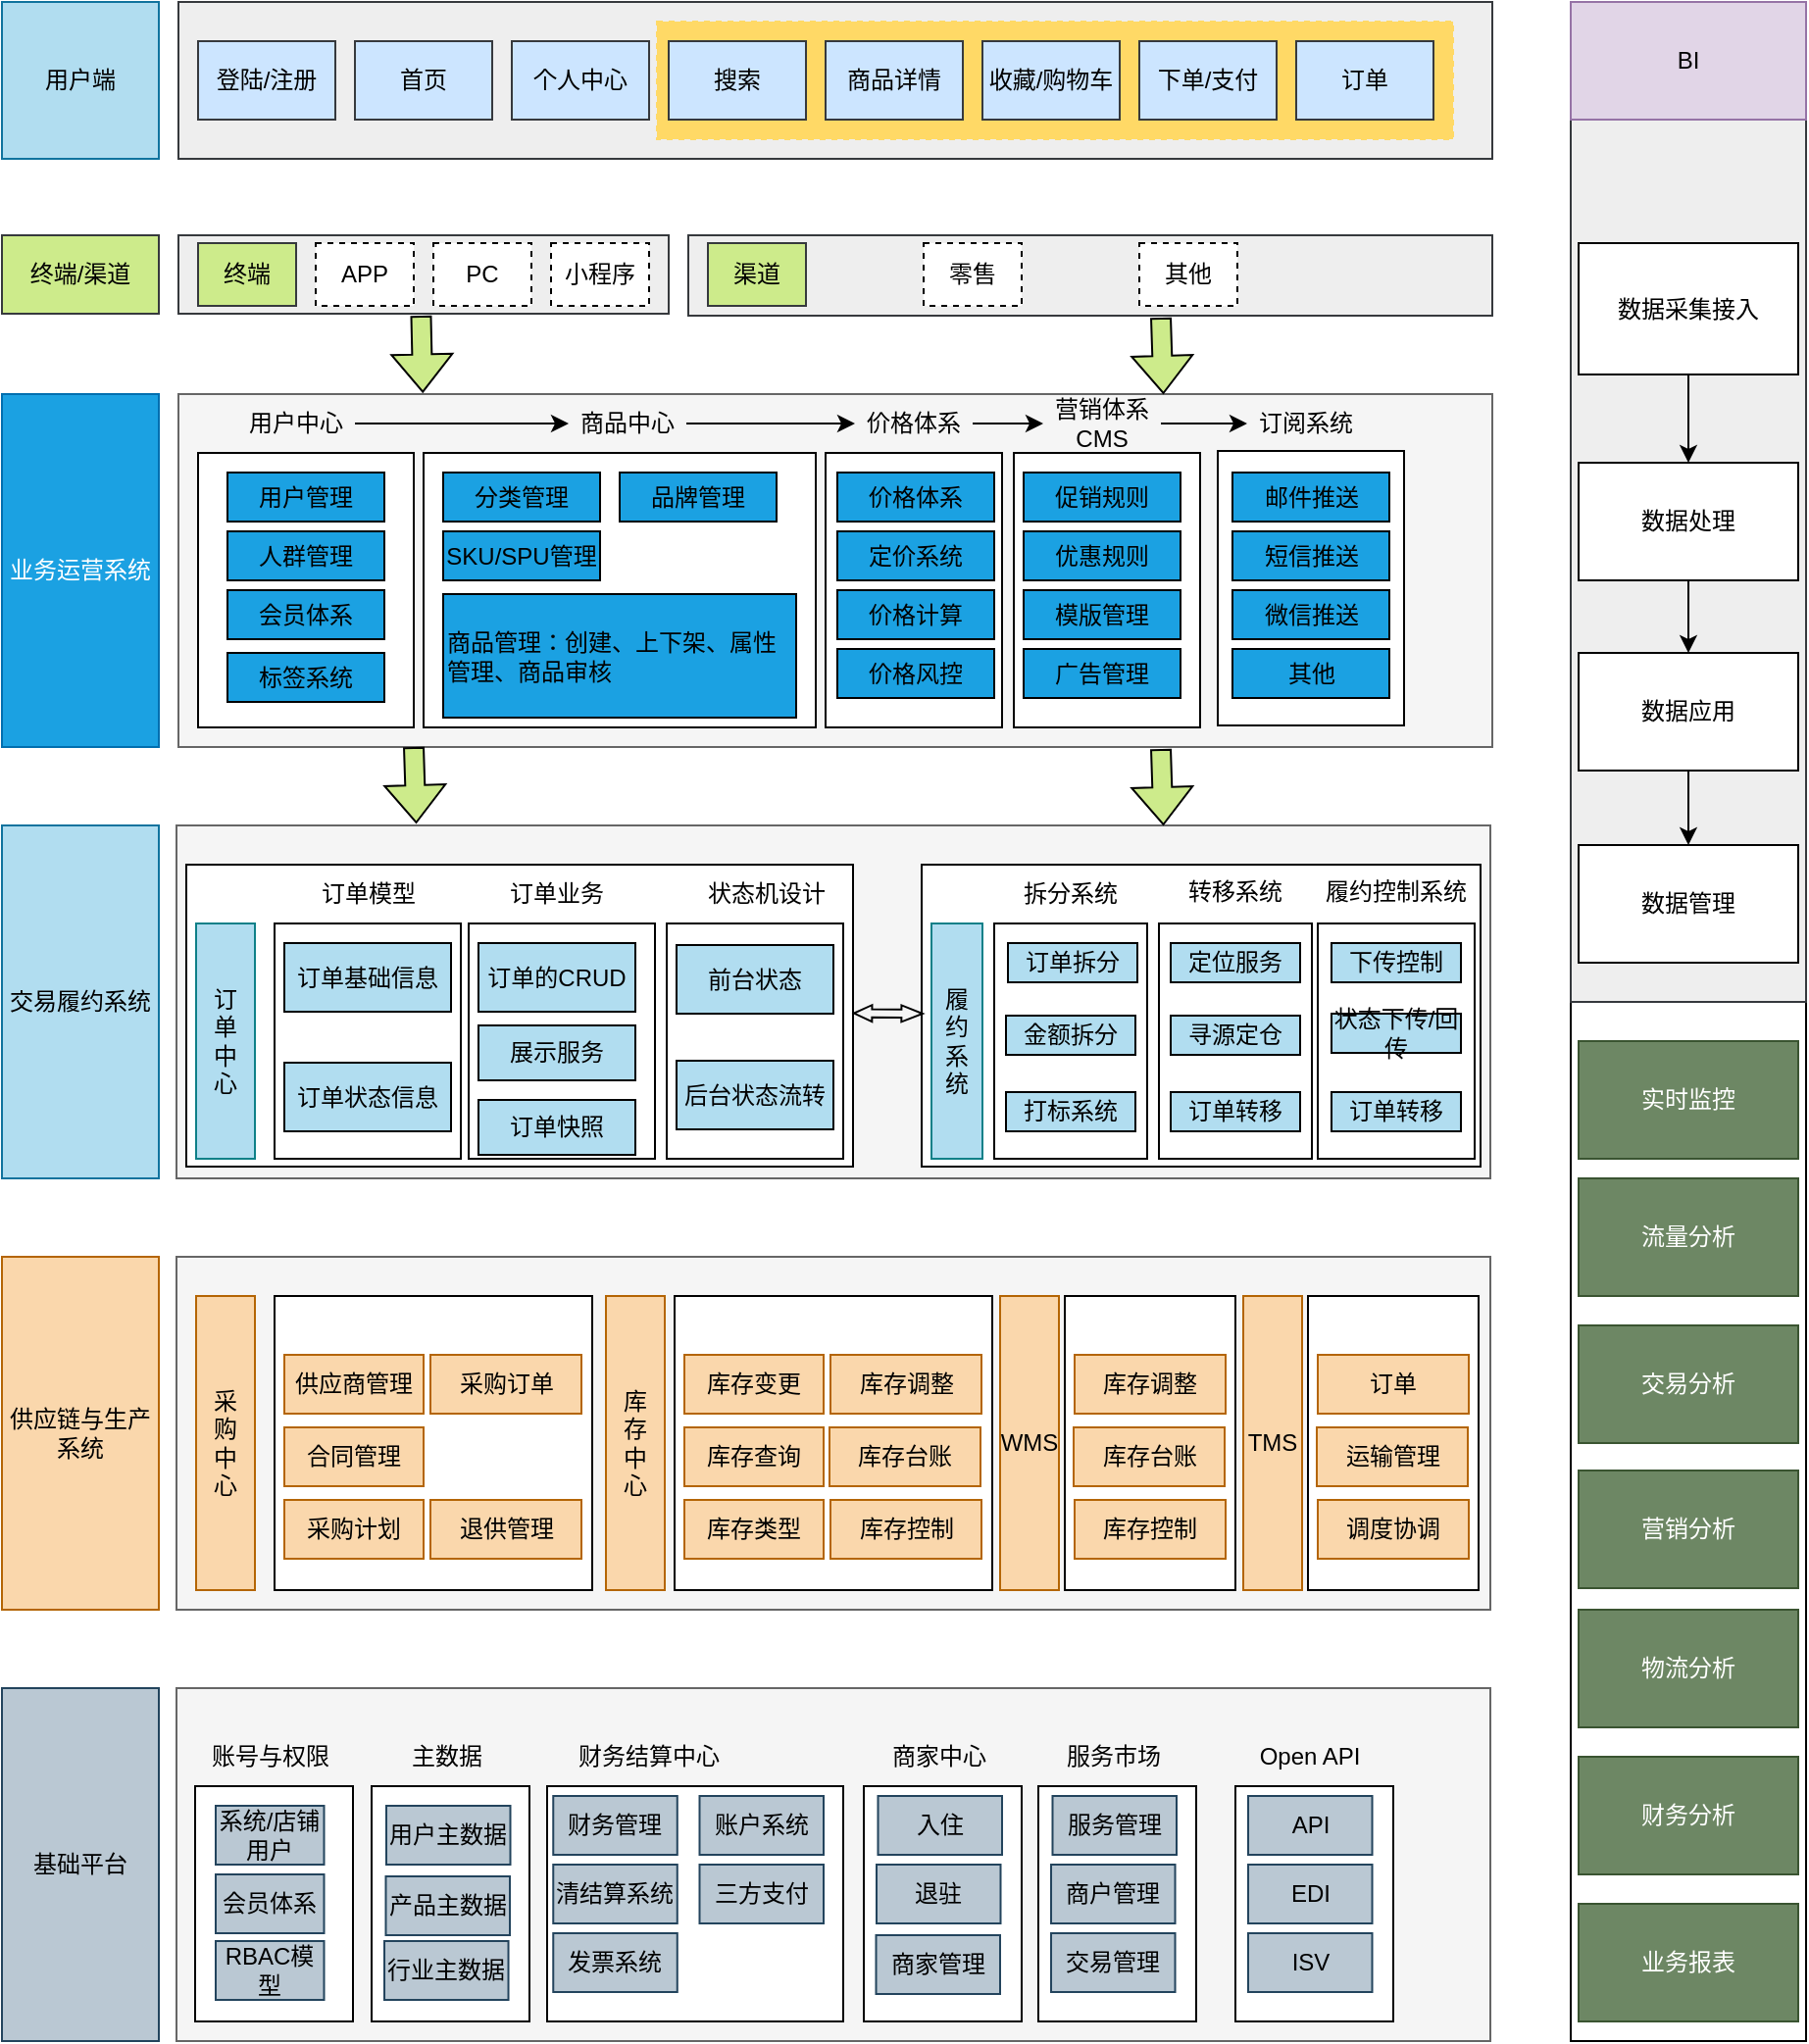<mxfile version="24.6.4" type="device">
  <diagram id="KZfVSzEqpjmoA8EdhJfx" name="电商产品架构图">
    <mxGraphModel dx="1468" dy="942" grid="1" gridSize="10" guides="1" tooltips="1" connect="1" arrows="1" fold="1" page="1" pageScale="1" pageWidth="827" pageHeight="1169" math="0" shadow="0">
      <root>
        <mxCell id="0" />
        <mxCell id="1" parent="0" />
        <mxCell id="SC1qeGYk7Kgb1QvZK0J8-1" value="用户端" style="rounded=0;whiteSpace=wrap;html=1;fillColor=#b1ddf0;strokeColor=#10739e;" parent="1" vertex="1">
          <mxGeometry x="80" y="80" width="80" height="80" as="geometry" />
        </mxCell>
        <mxCell id="SC1qeGYk7Kgb1QvZK0J8-2" value="" style="rounded=0;whiteSpace=wrap;html=1;fillColor=#eeeeee;strokeColor=#36393d;" parent="1" vertex="1">
          <mxGeometry x="170" y="80" width="670" height="80" as="geometry" />
        </mxCell>
        <mxCell id="SC1qeGYk7Kgb1QvZK0J8-3" value="登陆/注册" style="rounded=0;whiteSpace=wrap;html=1;fillColor=#cce5ff;strokeColor=#36393d;" parent="1" vertex="1">
          <mxGeometry x="180" y="100" width="70" height="40" as="geometry" />
        </mxCell>
        <mxCell id="SC1qeGYk7Kgb1QvZK0J8-4" value="首页" style="rounded=0;whiteSpace=wrap;html=1;fillColor=#cce5ff;strokeColor=#36393d;" parent="1" vertex="1">
          <mxGeometry x="260" y="100" width="70" height="40" as="geometry" />
        </mxCell>
        <mxCell id="SC1qeGYk7Kgb1QvZK0J8-5" value="个人中心" style="rounded=0;whiteSpace=wrap;html=1;fillColor=#cce5ff;strokeColor=#36393d;" parent="1" vertex="1">
          <mxGeometry x="340" y="100" width="70" height="40" as="geometry" />
        </mxCell>
        <mxCell id="SC1qeGYk7Kgb1QvZK0J8-12" value="" style="rounded=0;whiteSpace=wrap;html=1;dashed=1;strokeColor=#FFD966;fillColor=#FFD966;" parent="1" vertex="1">
          <mxGeometry x="414" y="90" width="406" height="60" as="geometry" />
        </mxCell>
        <mxCell id="SC1qeGYk7Kgb1QvZK0J8-7" value="搜索" style="rounded=0;whiteSpace=wrap;html=1;fillColor=#cce5ff;strokeColor=#36393d;" parent="1" vertex="1">
          <mxGeometry x="420" y="100" width="70" height="40" as="geometry" />
        </mxCell>
        <mxCell id="SC1qeGYk7Kgb1QvZK0J8-8" value="商品详情" style="rounded=0;whiteSpace=wrap;html=1;fillColor=#cce5ff;strokeColor=#36393d;" parent="1" vertex="1">
          <mxGeometry x="500" y="100" width="70" height="40" as="geometry" />
        </mxCell>
        <mxCell id="SC1qeGYk7Kgb1QvZK0J8-9" value="收藏/购物车" style="rounded=0;whiteSpace=wrap;html=1;fillColor=#cce5ff;strokeColor=#36393d;" parent="1" vertex="1">
          <mxGeometry x="580" y="100" width="70" height="40" as="geometry" />
        </mxCell>
        <mxCell id="SC1qeGYk7Kgb1QvZK0J8-10" value="下单/支付" style="rounded=0;whiteSpace=wrap;html=1;fillColor=#cce5ff;strokeColor=#36393d;" parent="1" vertex="1">
          <mxGeometry x="660" y="100" width="70" height="40" as="geometry" />
        </mxCell>
        <mxCell id="SC1qeGYk7Kgb1QvZK0J8-11" value="订单" style="rounded=0;whiteSpace=wrap;html=1;fillColor=#cce5ff;strokeColor=#36393d;" parent="1" vertex="1">
          <mxGeometry x="740" y="100" width="70" height="40" as="geometry" />
        </mxCell>
        <mxCell id="SC1qeGYk7Kgb1QvZK0J8-13" value="终端/渠道" style="rounded=0;whiteSpace=wrap;html=1;fillColor=#cdeb8b;strokeColor=#36393d;" parent="1" vertex="1">
          <mxGeometry x="80" y="199" width="80" height="40" as="geometry" />
        </mxCell>
        <mxCell id="SC1qeGYk7Kgb1QvZK0J8-14" value="" style="rounded=0;whiteSpace=wrap;html=1;fillColor=#eeeeee;strokeColor=#36393d;" parent="1" vertex="1">
          <mxGeometry x="170" y="199" width="250" height="40" as="geometry" />
        </mxCell>
        <mxCell id="SC1qeGYk7Kgb1QvZK0J8-15" value="终端" style="rounded=0;whiteSpace=wrap;html=1;fillColor=#cdeb8b;strokeColor=#36393d;" parent="1" vertex="1">
          <mxGeometry x="180" y="203" width="50" height="32" as="geometry" />
        </mxCell>
        <mxCell id="SC1qeGYk7Kgb1QvZK0J8-16" value="APP" style="rounded=0;whiteSpace=wrap;html=1;dashed=1;" parent="1" vertex="1">
          <mxGeometry x="240" y="203" width="50" height="32" as="geometry" />
        </mxCell>
        <mxCell id="SC1qeGYk7Kgb1QvZK0J8-17" value="PC" style="rounded=0;whiteSpace=wrap;html=1;dashed=1;" parent="1" vertex="1">
          <mxGeometry x="300" y="203" width="50" height="32" as="geometry" />
        </mxCell>
        <mxCell id="SC1qeGYk7Kgb1QvZK0J8-18" value="小程序" style="rounded=0;whiteSpace=wrap;html=1;dashed=1;" parent="1" vertex="1">
          <mxGeometry x="360" y="203" width="50" height="32" as="geometry" />
        </mxCell>
        <mxCell id="SC1qeGYk7Kgb1QvZK0J8-19" value="" style="rounded=0;whiteSpace=wrap;html=1;fillColor=#eeeeee;strokeColor=#36393d;" parent="1" vertex="1">
          <mxGeometry x="430" y="199" width="410" height="41" as="geometry" />
        </mxCell>
        <mxCell id="SC1qeGYk7Kgb1QvZK0J8-20" value="渠道" style="rounded=0;whiteSpace=wrap;html=1;fillColor=#cdeb8b;strokeColor=#36393d;" parent="1" vertex="1">
          <mxGeometry x="440" y="203" width="50" height="32" as="geometry" />
        </mxCell>
        <mxCell id="SC1qeGYk7Kgb1QvZK0J8-21" value="零售" style="rounded=0;whiteSpace=wrap;html=1;dashed=1;" parent="1" vertex="1">
          <mxGeometry x="550" y="203" width="50" height="32" as="geometry" />
        </mxCell>
        <mxCell id="SC1qeGYk7Kgb1QvZK0J8-23" value="其他" style="rounded=0;whiteSpace=wrap;html=1;dashed=1;" parent="1" vertex="1">
          <mxGeometry x="660" y="203" width="50" height="32" as="geometry" />
        </mxCell>
        <mxCell id="SC1qeGYk7Kgb1QvZK0J8-24" value="业务运营系统" style="rounded=0;whiteSpace=wrap;html=1;fillColor=#1ba1e2;strokeColor=#006EAF;fontColor=#ffffff;" parent="1" vertex="1">
          <mxGeometry x="80" y="280" width="80" height="180" as="geometry" />
        </mxCell>
        <mxCell id="SC1qeGYk7Kgb1QvZK0J8-25" value="" style="rounded=0;whiteSpace=wrap;html=1;fillColor=#f5f5f5;fontColor=#333333;strokeColor=#666666;" parent="1" vertex="1">
          <mxGeometry x="170" y="280" width="670" height="180" as="geometry" />
        </mxCell>
        <mxCell id="SC1qeGYk7Kgb1QvZK0J8-26" value="" style="rounded=0;whiteSpace=wrap;html=1;" parent="1" vertex="1">
          <mxGeometry x="180" y="310" width="110" height="140" as="geometry" />
        </mxCell>
        <mxCell id="SC1qeGYk7Kgb1QvZK0J8-59" style="edgeStyle=orthogonalEdgeStyle;rounded=1;orthogonalLoop=1;jettySize=auto;html=1;" parent="1" source="SC1qeGYk7Kgb1QvZK0J8-27" target="SC1qeGYk7Kgb1QvZK0J8-33" edge="1">
          <mxGeometry relative="1" as="geometry" />
        </mxCell>
        <mxCell id="SC1qeGYk7Kgb1QvZK0J8-27" value="用户中心" style="text;html=1;align=center;verticalAlign=middle;whiteSpace=wrap;rounded=0;" parent="1" vertex="1">
          <mxGeometry x="200" y="280" width="60" height="30" as="geometry" />
        </mxCell>
        <mxCell id="SC1qeGYk7Kgb1QvZK0J8-29" value="用户管理" style="rounded=0;whiteSpace=wrap;html=1;fillColor=#1BA1E2;" parent="1" vertex="1">
          <mxGeometry x="195" y="320" width="80" height="25" as="geometry" />
        </mxCell>
        <mxCell id="SC1qeGYk7Kgb1QvZK0J8-30" value="人群管理" style="rounded=0;whiteSpace=wrap;html=1;fillColor=#1BA1E2;" parent="1" vertex="1">
          <mxGeometry x="195" y="350" width="80" height="25" as="geometry" />
        </mxCell>
        <mxCell id="SC1qeGYk7Kgb1QvZK0J8-31" value="会员体系" style="rounded=0;whiteSpace=wrap;html=1;fillColor=#1BA1E2;" parent="1" vertex="1">
          <mxGeometry x="195" y="380" width="80" height="25" as="geometry" />
        </mxCell>
        <mxCell id="SC1qeGYk7Kgb1QvZK0J8-32" value="标签系统" style="rounded=0;whiteSpace=wrap;html=1;fillColor=#1BA1E2;" parent="1" vertex="1">
          <mxGeometry x="195" y="412" width="80" height="25" as="geometry" />
        </mxCell>
        <mxCell id="SC1qeGYk7Kgb1QvZK0J8-61" style="edgeStyle=orthogonalEdgeStyle;rounded=1;orthogonalLoop=1;jettySize=auto;html=1;" parent="1" source="SC1qeGYk7Kgb1QvZK0J8-33" target="SC1qeGYk7Kgb1QvZK0J8-40" edge="1">
          <mxGeometry relative="1" as="geometry" />
        </mxCell>
        <mxCell id="SC1qeGYk7Kgb1QvZK0J8-33" value="商品中心" style="text;html=1;align=center;verticalAlign=middle;whiteSpace=wrap;rounded=0;" parent="1" vertex="1">
          <mxGeometry x="369" y="280" width="60" height="30" as="geometry" />
        </mxCell>
        <mxCell id="SC1qeGYk7Kgb1QvZK0J8-34" value="" style="rounded=0;whiteSpace=wrap;html=1;" parent="1" vertex="1">
          <mxGeometry x="295" y="310" width="200" height="140" as="geometry" />
        </mxCell>
        <mxCell id="SC1qeGYk7Kgb1QvZK0J8-35" value="分类管理" style="rounded=0;whiteSpace=wrap;html=1;fillColor=#1BA1E2;" parent="1" vertex="1">
          <mxGeometry x="305" y="320" width="80" height="25" as="geometry" />
        </mxCell>
        <mxCell id="SC1qeGYk7Kgb1QvZK0J8-36" value="品牌管理" style="rounded=0;whiteSpace=wrap;html=1;fillColor=#1BA1E2;" parent="1" vertex="1">
          <mxGeometry x="395" y="320" width="80" height="25" as="geometry" />
        </mxCell>
        <mxCell id="SC1qeGYk7Kgb1QvZK0J8-37" value="SKU/SPU管理" style="rounded=0;whiteSpace=wrap;html=1;fillColor=#1BA1E2;" parent="1" vertex="1">
          <mxGeometry x="305" y="350" width="80" height="25" as="geometry" />
        </mxCell>
        <mxCell id="SC1qeGYk7Kgb1QvZK0J8-38" value="&lt;span style=&quot;background-color: initial;&quot;&gt;商品管理：创建、上下架、属性管理、商品审核&lt;/span&gt;" style="rounded=0;whiteSpace=wrap;html=1;fillColor=#1BA1E2;align=left;" parent="1" vertex="1">
          <mxGeometry x="305" y="382" width="180" height="63" as="geometry" />
        </mxCell>
        <mxCell id="SC1qeGYk7Kgb1QvZK0J8-39" value="" style="rounded=0;whiteSpace=wrap;html=1;" parent="1" vertex="1">
          <mxGeometry x="500" y="310" width="90" height="140" as="geometry" />
        </mxCell>
        <mxCell id="SC1qeGYk7Kgb1QvZK0J8-62" style="edgeStyle=orthogonalEdgeStyle;rounded=1;orthogonalLoop=1;jettySize=auto;html=1;" parent="1" source="SC1qeGYk7Kgb1QvZK0J8-40" target="SC1qeGYk7Kgb1QvZK0J8-46" edge="1">
          <mxGeometry relative="1" as="geometry" />
        </mxCell>
        <mxCell id="SC1qeGYk7Kgb1QvZK0J8-40" value="价格体系" style="text;html=1;align=center;verticalAlign=middle;whiteSpace=wrap;rounded=0;" parent="1" vertex="1">
          <mxGeometry x="515" y="280" width="60" height="30" as="geometry" />
        </mxCell>
        <mxCell id="SC1qeGYk7Kgb1QvZK0J8-41" value="价格体系" style="rounded=0;whiteSpace=wrap;html=1;fillColor=#1BA1E2;" parent="1" vertex="1">
          <mxGeometry x="506" y="320" width="80" height="25" as="geometry" />
        </mxCell>
        <mxCell id="SC1qeGYk7Kgb1QvZK0J8-42" value="定价系统" style="rounded=0;whiteSpace=wrap;html=1;fillColor=#1BA1E2;" parent="1" vertex="1">
          <mxGeometry x="506" y="350" width="80" height="25" as="geometry" />
        </mxCell>
        <mxCell id="SC1qeGYk7Kgb1QvZK0J8-43" value="价格计算" style="rounded=0;whiteSpace=wrap;html=1;fillColor=#1BA1E2;" parent="1" vertex="1">
          <mxGeometry x="506" y="380" width="80" height="25" as="geometry" />
        </mxCell>
        <mxCell id="SC1qeGYk7Kgb1QvZK0J8-44" value="价格风控" style="rounded=0;whiteSpace=wrap;html=1;fillColor=#1BA1E2;" parent="1" vertex="1">
          <mxGeometry x="506" y="410" width="80" height="25" as="geometry" />
        </mxCell>
        <mxCell id="SC1qeGYk7Kgb1QvZK0J8-45" value="" style="rounded=0;whiteSpace=wrap;html=1;" parent="1" vertex="1">
          <mxGeometry x="596" y="310" width="95" height="140" as="geometry" />
        </mxCell>
        <mxCell id="SC1qeGYk7Kgb1QvZK0J8-63" style="edgeStyle=orthogonalEdgeStyle;rounded=1;orthogonalLoop=1;jettySize=auto;html=1;" parent="1" source="SC1qeGYk7Kgb1QvZK0J8-46" target="SC1qeGYk7Kgb1QvZK0J8-52" edge="1">
          <mxGeometry relative="1" as="geometry" />
        </mxCell>
        <mxCell id="SC1qeGYk7Kgb1QvZK0J8-46" value="营销体系CMS" style="text;html=1;align=center;verticalAlign=middle;whiteSpace=wrap;rounded=0;" parent="1" vertex="1">
          <mxGeometry x="611" y="280" width="60" height="30" as="geometry" />
        </mxCell>
        <mxCell id="SC1qeGYk7Kgb1QvZK0J8-47" value="促销规则" style="rounded=0;whiteSpace=wrap;html=1;fillColor=#1BA1E2;" parent="1" vertex="1">
          <mxGeometry x="601" y="320" width="80" height="25" as="geometry" />
        </mxCell>
        <mxCell id="SC1qeGYk7Kgb1QvZK0J8-48" value="优惠规则" style="rounded=0;whiteSpace=wrap;html=1;fillColor=#1BA1E2;" parent="1" vertex="1">
          <mxGeometry x="601" y="350" width="80" height="25" as="geometry" />
        </mxCell>
        <mxCell id="SC1qeGYk7Kgb1QvZK0J8-49" value="模版管理" style="rounded=0;whiteSpace=wrap;html=1;fillColor=#1BA1E2;" parent="1" vertex="1">
          <mxGeometry x="601" y="380" width="80" height="25" as="geometry" />
        </mxCell>
        <mxCell id="SC1qeGYk7Kgb1QvZK0J8-50" value="广告管理" style="rounded=0;whiteSpace=wrap;html=1;fillColor=#1BA1E2;" parent="1" vertex="1">
          <mxGeometry x="601" y="410" width="80" height="25" as="geometry" />
        </mxCell>
        <mxCell id="SC1qeGYk7Kgb1QvZK0J8-51" value="" style="rounded=0;whiteSpace=wrap;html=1;" parent="1" vertex="1">
          <mxGeometry x="700" y="309" width="95" height="140" as="geometry" />
        </mxCell>
        <mxCell id="SC1qeGYk7Kgb1QvZK0J8-52" value="订阅系统" style="text;html=1;align=center;verticalAlign=middle;whiteSpace=wrap;rounded=0;" parent="1" vertex="1">
          <mxGeometry x="715" y="280" width="60" height="30" as="geometry" />
        </mxCell>
        <mxCell id="SC1qeGYk7Kgb1QvZK0J8-53" value="邮件推送" style="rounded=0;whiteSpace=wrap;html=1;fillColor=#1BA1E2;" parent="1" vertex="1">
          <mxGeometry x="707.5" y="320" width="80" height="25" as="geometry" />
        </mxCell>
        <mxCell id="SC1qeGYk7Kgb1QvZK0J8-54" value="短信推送" style="rounded=0;whiteSpace=wrap;html=1;fillColor=#1BA1E2;" parent="1" vertex="1">
          <mxGeometry x="707.5" y="350" width="80" height="25" as="geometry" />
        </mxCell>
        <mxCell id="SC1qeGYk7Kgb1QvZK0J8-55" value="微信推送" style="rounded=0;whiteSpace=wrap;html=1;fillColor=#1BA1E2;" parent="1" vertex="1">
          <mxGeometry x="707.5" y="380" width="80" height="25" as="geometry" />
        </mxCell>
        <mxCell id="SC1qeGYk7Kgb1QvZK0J8-56" value="其他" style="rounded=0;whiteSpace=wrap;html=1;fillColor=#1BA1E2;" parent="1" vertex="1">
          <mxGeometry x="707.5" y="410" width="80" height="25" as="geometry" />
        </mxCell>
        <mxCell id="SC1qeGYk7Kgb1QvZK0J8-64" value="交易履约系统" style="rounded=0;whiteSpace=wrap;html=1;fillColor=#b1ddf0;strokeColor=#10739e;" parent="1" vertex="1">
          <mxGeometry x="80" y="500" width="80" height="180" as="geometry" />
        </mxCell>
        <mxCell id="SC1qeGYk7Kgb1QvZK0J8-81" value="" style="group" parent="1" vertex="1" connectable="0">
          <mxGeometry x="174" y="520" width="715" height="160" as="geometry" />
        </mxCell>
        <mxCell id="SC1qeGYk7Kgb1QvZK0J8-65" value="" style="rounded=0;whiteSpace=wrap;html=1;fillColor=#f5f5f5;fontColor=#333333;strokeColor=#666666;" parent="SC1qeGYk7Kgb1QvZK0J8-81" vertex="1">
          <mxGeometry x="-5" y="-20" width="670" height="180" as="geometry" />
        </mxCell>
        <mxCell id="SC1qeGYk7Kgb1QvZK0J8-80" value="" style="rounded=0;whiteSpace=wrap;html=1;" parent="SC1qeGYk7Kgb1QvZK0J8-81" vertex="1">
          <mxGeometry width="340" height="154" as="geometry" />
        </mxCell>
        <mxCell id="SC1qeGYk7Kgb1QvZK0J8-66" value="订&lt;div&gt;单&lt;/div&gt;&lt;div&gt;中&lt;/div&gt;&lt;div&gt;心&lt;/div&gt;" style="rounded=0;whiteSpace=wrap;html=1;fillColor=#B1DDF0;strokeColor=#0e8088;" parent="SC1qeGYk7Kgb1QvZK0J8-81" vertex="1">
          <mxGeometry x="5" y="30" width="30" height="120" as="geometry" />
        </mxCell>
        <mxCell id="SC1qeGYk7Kgb1QvZK0J8-67" value="" style="rounded=0;whiteSpace=wrap;html=1;fillColor=#FFFFFF;" parent="SC1qeGYk7Kgb1QvZK0J8-81" vertex="1">
          <mxGeometry x="45" y="30" width="95" height="120" as="geometry" />
        </mxCell>
        <mxCell id="SC1qeGYk7Kgb1QvZK0J8-68" value="订单模型" style="text;html=1;align=center;verticalAlign=middle;whiteSpace=wrap;rounded=0;" parent="SC1qeGYk7Kgb1QvZK0J8-81" vertex="1">
          <mxGeometry x="62.5" width="60" height="30" as="geometry" />
        </mxCell>
        <mxCell id="SC1qeGYk7Kgb1QvZK0J8-69" value="订单基础信息" style="rounded=0;whiteSpace=wrap;html=1;fillColor=#B1DDF0;" parent="SC1qeGYk7Kgb1QvZK0J8-81" vertex="1">
          <mxGeometry x="50" y="40" width="85" height="35" as="geometry" />
        </mxCell>
        <mxCell id="SC1qeGYk7Kgb1QvZK0J8-70" value="订单状态信息" style="rounded=0;whiteSpace=wrap;html=1;fillColor=#B1DDF0;" parent="SC1qeGYk7Kgb1QvZK0J8-81" vertex="1">
          <mxGeometry x="50" y="101" width="85" height="35" as="geometry" />
        </mxCell>
        <mxCell id="SC1qeGYk7Kgb1QvZK0J8-71" value="" style="rounded=0;whiteSpace=wrap;html=1;fillColor=#FFFFFF;" parent="SC1qeGYk7Kgb1QvZK0J8-81" vertex="1">
          <mxGeometry x="144" y="30" width="95" height="120" as="geometry" />
        </mxCell>
        <mxCell id="SC1qeGYk7Kgb1QvZK0J8-72" value="订单业务" style="text;html=1;align=center;verticalAlign=middle;whiteSpace=wrap;rounded=0;" parent="SC1qeGYk7Kgb1QvZK0J8-81" vertex="1">
          <mxGeometry x="159" width="60" height="30" as="geometry" />
        </mxCell>
        <mxCell id="SC1qeGYk7Kgb1QvZK0J8-73" value="订单的CRUD" style="rounded=0;whiteSpace=wrap;html=1;fillColor=#B1DDF0;" parent="SC1qeGYk7Kgb1QvZK0J8-81" vertex="1">
          <mxGeometry x="149" y="40" width="80" height="35" as="geometry" />
        </mxCell>
        <mxCell id="SC1qeGYk7Kgb1QvZK0J8-74" value="展示服务" style="rounded=0;whiteSpace=wrap;html=1;fillColor=#B1DDF0;" parent="SC1qeGYk7Kgb1QvZK0J8-81" vertex="1">
          <mxGeometry x="149" y="82" width="80" height="28" as="geometry" />
        </mxCell>
        <mxCell id="SC1qeGYk7Kgb1QvZK0J8-75" value="订单快照" style="rounded=0;whiteSpace=wrap;html=1;fillColor=#B1DDF0;" parent="SC1qeGYk7Kgb1QvZK0J8-81" vertex="1">
          <mxGeometry x="149" y="120" width="80" height="28" as="geometry" />
        </mxCell>
        <mxCell id="SC1qeGYk7Kgb1QvZK0J8-76" value="" style="rounded=0;whiteSpace=wrap;html=1;fillColor=#FFFFFF;" parent="SC1qeGYk7Kgb1QvZK0J8-81" vertex="1">
          <mxGeometry x="245" y="30" width="90" height="120" as="geometry" />
        </mxCell>
        <mxCell id="SC1qeGYk7Kgb1QvZK0J8-77" value="状态机设计" style="text;html=1;align=center;verticalAlign=middle;whiteSpace=wrap;rounded=0;" parent="SC1qeGYk7Kgb1QvZK0J8-81" vertex="1">
          <mxGeometry x="261" width="70" height="30" as="geometry" />
        </mxCell>
        <mxCell id="SC1qeGYk7Kgb1QvZK0J8-78" value="前台状态" style="rounded=0;whiteSpace=wrap;html=1;fillColor=#B1DDF0;" parent="SC1qeGYk7Kgb1QvZK0J8-81" vertex="1">
          <mxGeometry x="250" y="41" width="80" height="35" as="geometry" />
        </mxCell>
        <mxCell id="SC1qeGYk7Kgb1QvZK0J8-79" value="后台状态流转" style="rounded=0;whiteSpace=wrap;html=1;fillColor=#B1DDF0;" parent="SC1qeGYk7Kgb1QvZK0J8-81" vertex="1">
          <mxGeometry x="250" y="100" width="80" height="35" as="geometry" />
        </mxCell>
        <mxCell id="SC1qeGYk7Kgb1QvZK0J8-133" value="" style="rounded=0;whiteSpace=wrap;html=1;" parent="SC1qeGYk7Kgb1QvZK0J8-81" vertex="1">
          <mxGeometry x="375" width="285" height="154" as="geometry" />
        </mxCell>
        <mxCell id="SC1qeGYk7Kgb1QvZK0J8-152" value="履&lt;div&gt;约&lt;/div&gt;&lt;div&gt;系&lt;/div&gt;&lt;div&gt;统&lt;/div&gt;" style="rounded=0;whiteSpace=wrap;html=1;fillColor=#B1DDF0;strokeColor=#0e8088;" parent="SC1qeGYk7Kgb1QvZK0J8-81" vertex="1">
          <mxGeometry x="380" y="30" width="26" height="120" as="geometry" />
        </mxCell>
        <mxCell id="SC1qeGYk7Kgb1QvZK0J8-154" value="" style="rounded=0;whiteSpace=wrap;html=1;" parent="SC1qeGYk7Kgb1QvZK0J8-81" vertex="1">
          <mxGeometry x="412" y="30" width="78" height="120" as="geometry" />
        </mxCell>
        <mxCell id="SC1qeGYk7Kgb1QvZK0J8-155" value="拆分系统" style="text;html=1;align=center;verticalAlign=middle;whiteSpace=wrap;rounded=0;" parent="SC1qeGYk7Kgb1QvZK0J8-81" vertex="1">
          <mxGeometry x="421" width="60" height="30" as="geometry" />
        </mxCell>
        <mxCell id="SC1qeGYk7Kgb1QvZK0J8-156" value="" style="rounded=0;whiteSpace=wrap;html=1;" parent="SC1qeGYk7Kgb1QvZK0J8-81" vertex="1">
          <mxGeometry x="496" y="30" width="78" height="120" as="geometry" />
        </mxCell>
        <mxCell id="SC1qeGYk7Kgb1QvZK0J8-157" value="转移系统" style="text;html=1;align=center;verticalAlign=middle;whiteSpace=wrap;rounded=0;" parent="SC1qeGYk7Kgb1QvZK0J8-81" vertex="1">
          <mxGeometry x="505" y="-1" width="60" height="30" as="geometry" />
        </mxCell>
        <mxCell id="SC1qeGYk7Kgb1QvZK0J8-159" value="" style="rounded=0;whiteSpace=wrap;html=1;" parent="SC1qeGYk7Kgb1QvZK0J8-81" vertex="1">
          <mxGeometry x="577" y="30" width="80" height="120" as="geometry" />
        </mxCell>
        <mxCell id="SC1qeGYk7Kgb1QvZK0J8-160" value="履约控制系统" style="text;html=1;align=center;verticalAlign=middle;whiteSpace=wrap;rounded=0;" parent="SC1qeGYk7Kgb1QvZK0J8-81" vertex="1">
          <mxGeometry x="580" y="-2" width="74" height="32" as="geometry" />
        </mxCell>
        <mxCell id="SC1qeGYk7Kgb1QvZK0J8-161" value="订单拆分" style="rounded=0;whiteSpace=wrap;html=1;fillColor=#B1DDF0;" parent="SC1qeGYk7Kgb1QvZK0J8-81" vertex="1">
          <mxGeometry x="419" y="40" width="66" height="20" as="geometry" />
        </mxCell>
        <mxCell id="SC1qeGYk7Kgb1QvZK0J8-188" value="金额拆分" style="rounded=0;whiteSpace=wrap;html=1;fillColor=#B1DDF0;" parent="SC1qeGYk7Kgb1QvZK0J8-81" vertex="1">
          <mxGeometry x="418" y="77" width="66" height="20" as="geometry" />
        </mxCell>
        <mxCell id="SC1qeGYk7Kgb1QvZK0J8-189" value="打标系统" style="rounded=0;whiteSpace=wrap;html=1;fillColor=#B1DDF0;" parent="SC1qeGYk7Kgb1QvZK0J8-81" vertex="1">
          <mxGeometry x="418" y="116" width="66" height="20" as="geometry" />
        </mxCell>
        <mxCell id="SC1qeGYk7Kgb1QvZK0J8-194" value="定位服务" style="rounded=0;whiteSpace=wrap;html=1;fillColor=#B1DDF0;" parent="SC1qeGYk7Kgb1QvZK0J8-81" vertex="1">
          <mxGeometry x="502" y="40" width="66" height="20" as="geometry" />
        </mxCell>
        <mxCell id="SC1qeGYk7Kgb1QvZK0J8-195" value="寻源定仓" style="rounded=0;whiteSpace=wrap;html=1;fillColor=#B1DDF0;" parent="SC1qeGYk7Kgb1QvZK0J8-81" vertex="1">
          <mxGeometry x="502" y="77" width="66" height="20" as="geometry" />
        </mxCell>
        <mxCell id="SC1qeGYk7Kgb1QvZK0J8-196" value="订单转移" style="rounded=0;whiteSpace=wrap;html=1;fillColor=#B1DDF0;" parent="SC1qeGYk7Kgb1QvZK0J8-81" vertex="1">
          <mxGeometry x="502" y="116" width="66" height="20" as="geometry" />
        </mxCell>
        <mxCell id="SC1qeGYk7Kgb1QvZK0J8-197" value="订单转移" style="rounded=0;whiteSpace=wrap;html=1;fillColor=#B1DDF0;" parent="SC1qeGYk7Kgb1QvZK0J8-81" vertex="1">
          <mxGeometry x="584" y="116" width="66" height="20" as="geometry" />
        </mxCell>
        <mxCell id="SC1qeGYk7Kgb1QvZK0J8-198" value="状态下传/回传" style="rounded=0;whiteSpace=wrap;html=1;fillColor=#B1DDF0;" parent="SC1qeGYk7Kgb1QvZK0J8-81" vertex="1">
          <mxGeometry x="584" y="76" width="66" height="20" as="geometry" />
        </mxCell>
        <mxCell id="SC1qeGYk7Kgb1QvZK0J8-199" value="下传控制" style="rounded=0;whiteSpace=wrap;html=1;fillColor=#B1DDF0;" parent="SC1qeGYk7Kgb1QvZK0J8-81" vertex="1">
          <mxGeometry x="584" y="40" width="66" height="20" as="geometry" />
        </mxCell>
        <mxCell id="mYFCUI_eUznr8EyhSCOX-38" value="" style="shape=flexArrow;endArrow=classic;startArrow=classic;html=1;rounded=0;endWidth=3.439;endSize=3.269;startWidth=3.439;startSize=2.732;exitX=1;exitY=0.492;exitDx=0;exitDy=0;exitPerimeter=0;width=4.029;" edge="1" parent="SC1qeGYk7Kgb1QvZK0J8-81" source="SC1qeGYk7Kgb1QvZK0J8-80">
          <mxGeometry width="100" height="100" relative="1" as="geometry">
            <mxPoint x="338" y="76" as="sourcePoint" />
            <mxPoint x="376" y="76" as="targetPoint" />
          </mxGeometry>
        </mxCell>
        <mxCell id="SC1qeGYk7Kgb1QvZK0J8-202" value="供应链与生产系统" style="rounded=0;whiteSpace=wrap;html=1;fillColor=#fad7ac;strokeColor=#b46504;" parent="1" vertex="1">
          <mxGeometry x="80" y="720" width="80" height="180" as="geometry" />
        </mxCell>
        <mxCell id="SC1qeGYk7Kgb1QvZK0J8-237" value="" style="rounded=0;whiteSpace=wrap;html=1;fillColor=#f5f5f5;fontColor=#333333;strokeColor=#666666;" parent="1" vertex="1">
          <mxGeometry x="169" y="720" width="670" height="180" as="geometry" />
        </mxCell>
        <mxCell id="SC1qeGYk7Kgb1QvZK0J8-272" value="采&lt;div&gt;购&lt;/div&gt;&lt;div&gt;中&lt;/div&gt;&lt;div&gt;心&lt;/div&gt;" style="rounded=0;whiteSpace=wrap;html=1;fillColor=#fad7ac;strokeColor=#b46504;" parent="1" vertex="1">
          <mxGeometry x="179" y="740" width="30" height="150" as="geometry" />
        </mxCell>
        <mxCell id="SC1qeGYk7Kgb1QvZK0J8-307" value="" style="rounded=0;whiteSpace=wrap;html=1;" parent="1" vertex="1">
          <mxGeometry x="219" y="740" width="162" height="150" as="geometry" />
        </mxCell>
        <mxCell id="SC1qeGYk7Kgb1QvZK0J8-309" value="供应商管理" style="rounded=0;whiteSpace=wrap;html=1;fillColor=#fad7ac;strokeColor=#b46504;" parent="1" vertex="1">
          <mxGeometry x="224" y="770" width="71" height="30" as="geometry" />
        </mxCell>
        <mxCell id="SC1qeGYk7Kgb1QvZK0J8-310" value="合同管理" style="rounded=0;whiteSpace=wrap;html=1;fillColor=#fad7ac;strokeColor=#b46504;" parent="1" vertex="1">
          <mxGeometry x="224" y="807" width="71" height="30" as="geometry" />
        </mxCell>
        <mxCell id="SC1qeGYk7Kgb1QvZK0J8-311" value="采购计划" style="rounded=0;whiteSpace=wrap;html=1;fillColor=#fad7ac;strokeColor=#b46504;" parent="1" vertex="1">
          <mxGeometry x="224" y="844" width="71" height="30" as="geometry" />
        </mxCell>
        <mxCell id="SC1qeGYk7Kgb1QvZK0J8-312" value="采购订单" style="rounded=0;whiteSpace=wrap;html=1;fillColor=#fad7ac;strokeColor=#b46504;" parent="1" vertex="1">
          <mxGeometry x="298.5" y="770" width="77" height="30" as="geometry" />
        </mxCell>
        <mxCell id="SC1qeGYk7Kgb1QvZK0J8-313" value="退供管理" style="rounded=0;whiteSpace=wrap;html=1;fillColor=#fad7ac;strokeColor=#b46504;" parent="1" vertex="1">
          <mxGeometry x="298.5" y="844" width="77" height="30" as="geometry" />
        </mxCell>
        <mxCell id="SC1qeGYk7Kgb1QvZK0J8-316" value="库&lt;div&gt;存&lt;/div&gt;&lt;div&gt;中&lt;div&gt;心&lt;/div&gt;&lt;/div&gt;" style="rounded=0;whiteSpace=wrap;html=1;fillColor=#fad7ac;strokeColor=#b46504;" parent="1" vertex="1">
          <mxGeometry x="388" y="740" width="30" height="150" as="geometry" />
        </mxCell>
        <mxCell id="SC1qeGYk7Kgb1QvZK0J8-318" value="" style="rounded=0;whiteSpace=wrap;html=1;" parent="1" vertex="1">
          <mxGeometry x="423" y="740" width="162" height="150" as="geometry" />
        </mxCell>
        <mxCell id="SC1qeGYk7Kgb1QvZK0J8-319" value="库存变更" style="rounded=0;whiteSpace=wrap;html=1;fillColor=#fad7ac;strokeColor=#b46504;" parent="1" vertex="1">
          <mxGeometry x="428" y="770" width="71" height="30" as="geometry" />
        </mxCell>
        <mxCell id="SC1qeGYk7Kgb1QvZK0J8-320" value="库存类型" style="rounded=0;whiteSpace=wrap;html=1;fillColor=#fad7ac;strokeColor=#b46504;" parent="1" vertex="1">
          <mxGeometry x="428" y="844" width="71" height="30" as="geometry" />
        </mxCell>
        <mxCell id="SC1qeGYk7Kgb1QvZK0J8-321" value="库存调整" style="rounded=0;whiteSpace=wrap;html=1;fillColor=#fad7ac;strokeColor=#b46504;" parent="1" vertex="1">
          <mxGeometry x="502.5" y="770" width="77" height="30" as="geometry" />
        </mxCell>
        <mxCell id="SC1qeGYk7Kgb1QvZK0J8-322" value="库存控制" style="rounded=0;whiteSpace=wrap;html=1;fillColor=#fad7ac;strokeColor=#b46504;" parent="1" vertex="1">
          <mxGeometry x="502.5" y="844" width="77" height="30" as="geometry" />
        </mxCell>
        <mxCell id="SC1qeGYk7Kgb1QvZK0J8-323" value="库存查询" style="rounded=0;whiteSpace=wrap;html=1;fillColor=#fad7ac;strokeColor=#b46504;" parent="1" vertex="1">
          <mxGeometry x="428" y="807" width="71" height="30" as="geometry" />
        </mxCell>
        <mxCell id="SC1qeGYk7Kgb1QvZK0J8-324" value="库存台账" style="rounded=0;whiteSpace=wrap;html=1;fillColor=#fad7ac;strokeColor=#b46504;" parent="1" vertex="1">
          <mxGeometry x="502" y="807" width="77" height="30" as="geometry" />
        </mxCell>
        <mxCell id="SC1qeGYk7Kgb1QvZK0J8-325" value="WMS" style="rounded=0;whiteSpace=wrap;html=1;fillColor=#fad7ac;strokeColor=#b46504;" parent="1" vertex="1">
          <mxGeometry x="589" y="740" width="30" height="150" as="geometry" />
        </mxCell>
        <mxCell id="SC1qeGYk7Kgb1QvZK0J8-326" value="" style="rounded=0;whiteSpace=wrap;html=1;" parent="1" vertex="1">
          <mxGeometry x="622" y="740" width="87" height="150" as="geometry" />
        </mxCell>
        <mxCell id="SC1qeGYk7Kgb1QvZK0J8-327" value="库存调整" style="rounded=0;whiteSpace=wrap;html=1;fillColor=#fad7ac;strokeColor=#b46504;" parent="1" vertex="1">
          <mxGeometry x="627" y="770" width="77" height="30" as="geometry" />
        </mxCell>
        <mxCell id="SC1qeGYk7Kgb1QvZK0J8-328" value="库存控制" style="rounded=0;whiteSpace=wrap;html=1;fillColor=#fad7ac;strokeColor=#b46504;" parent="1" vertex="1">
          <mxGeometry x="627" y="844" width="77" height="30" as="geometry" />
        </mxCell>
        <mxCell id="SC1qeGYk7Kgb1QvZK0J8-329" value="库存台账" style="rounded=0;whiteSpace=wrap;html=1;fillColor=#fad7ac;strokeColor=#b46504;" parent="1" vertex="1">
          <mxGeometry x="626.5" y="807" width="77" height="30" as="geometry" />
        </mxCell>
        <mxCell id="SC1qeGYk7Kgb1QvZK0J8-335" value="TMS" style="rounded=0;whiteSpace=wrap;html=1;fillColor=#fad7ac;strokeColor=#b46504;" parent="1" vertex="1">
          <mxGeometry x="713" y="740" width="30" height="150" as="geometry" />
        </mxCell>
        <mxCell id="SC1qeGYk7Kgb1QvZK0J8-336" value="" style="rounded=0;whiteSpace=wrap;html=1;" parent="1" vertex="1">
          <mxGeometry x="746" y="740" width="87" height="150" as="geometry" />
        </mxCell>
        <mxCell id="SC1qeGYk7Kgb1QvZK0J8-337" value="订单" style="rounded=0;whiteSpace=wrap;html=1;fillColor=#fad7ac;strokeColor=#b46504;" parent="1" vertex="1">
          <mxGeometry x="751" y="770" width="77" height="30" as="geometry" />
        </mxCell>
        <mxCell id="SC1qeGYk7Kgb1QvZK0J8-338" value="调度协调" style="rounded=0;whiteSpace=wrap;html=1;fillColor=#fad7ac;strokeColor=#b46504;" parent="1" vertex="1">
          <mxGeometry x="751" y="844" width="77" height="30" as="geometry" />
        </mxCell>
        <mxCell id="SC1qeGYk7Kgb1QvZK0J8-339" value="运输管理" style="rounded=0;whiteSpace=wrap;html=1;fillColor=#fad7ac;strokeColor=#b46504;" parent="1" vertex="1">
          <mxGeometry x="750.5" y="807" width="77" height="30" as="geometry" />
        </mxCell>
        <mxCell id="SC1qeGYk7Kgb1QvZK0J8-345" value="基础平台" style="rounded=0;whiteSpace=wrap;html=1;fillColor=#bac8d3;strokeColor=#23445d;" parent="1" vertex="1">
          <mxGeometry x="80" y="940" width="80" height="180" as="geometry" />
        </mxCell>
        <mxCell id="SC1qeGYk7Kgb1QvZK0J8-346" value="" style="rounded=0;whiteSpace=wrap;html=1;fillColor=#f5f5f5;fontColor=#333333;strokeColor=#666666;" parent="1" vertex="1">
          <mxGeometry x="169" y="940" width="670" height="180" as="geometry" />
        </mxCell>
        <mxCell id="SC1qeGYk7Kgb1QvZK0J8-347" value="" style="rounded=0;whiteSpace=wrap;html=1;" parent="1" vertex="1">
          <mxGeometry x="178.5" y="990" width="80.5" height="120" as="geometry" />
        </mxCell>
        <mxCell id="SC1qeGYk7Kgb1QvZK0J8-348" value="账号与权限" style="text;html=1;align=center;verticalAlign=middle;whiteSpace=wrap;rounded=0;" parent="1" vertex="1">
          <mxGeometry x="181.63" y="960" width="70" height="30" as="geometry" />
        </mxCell>
        <mxCell id="SC1qeGYk7Kgb1QvZK0J8-349" value="系统/店铺用户" style="rounded=0;whiteSpace=wrap;html=1;fillColor=#bac8d3;strokeColor=#23445d;" parent="1" vertex="1">
          <mxGeometry x="189" y="1000" width="55.25" height="30" as="geometry" />
        </mxCell>
        <mxCell id="SC1qeGYk7Kgb1QvZK0J8-350" value="会员体系" style="rounded=0;whiteSpace=wrap;html=1;fillColor=#bac8d3;strokeColor=#23445d;" parent="1" vertex="1">
          <mxGeometry x="189" y="1035" width="55.25" height="30" as="geometry" />
        </mxCell>
        <mxCell id="SC1qeGYk7Kgb1QvZK0J8-351" value="RBAC模型" style="rounded=0;whiteSpace=wrap;html=1;fillColor=#bac8d3;strokeColor=#23445d;" parent="1" vertex="1">
          <mxGeometry x="189" y="1069" width="55.25" height="30" as="geometry" />
        </mxCell>
        <mxCell id="SC1qeGYk7Kgb1QvZK0J8-352" value="" style="rounded=0;whiteSpace=wrap;html=1;" parent="1" vertex="1">
          <mxGeometry x="268.5" y="990" width="80.5" height="120" as="geometry" />
        </mxCell>
        <mxCell id="SC1qeGYk7Kgb1QvZK0J8-353" value="主数据" style="text;html=1;align=center;verticalAlign=middle;whiteSpace=wrap;rounded=0;" parent="1" vertex="1">
          <mxGeometry x="271.63" y="960" width="70" height="30" as="geometry" />
        </mxCell>
        <mxCell id="SC1qeGYk7Kgb1QvZK0J8-354" value="用户主数据" style="rounded=0;whiteSpace=wrap;html=1;fillColor=#bac8d3;strokeColor=#23445d;" parent="1" vertex="1">
          <mxGeometry x="276" y="1000" width="63.25" height="30" as="geometry" />
        </mxCell>
        <mxCell id="SC1qeGYk7Kgb1QvZK0J8-355" value="产品主数据" style="rounded=0;whiteSpace=wrap;html=1;fillColor=#bac8d3;strokeColor=#23445d;" parent="1" vertex="1">
          <mxGeometry x="275.75" y="1036" width="63.25" height="30" as="geometry" />
        </mxCell>
        <mxCell id="SC1qeGYk7Kgb1QvZK0J8-356" value="行业主数据" style="rounded=0;whiteSpace=wrap;html=1;fillColor=#bac8d3;strokeColor=#23445d;" parent="1" vertex="1">
          <mxGeometry x="275.01" y="1069" width="63.25" height="30" as="geometry" />
        </mxCell>
        <mxCell id="SC1qeGYk7Kgb1QvZK0J8-357" value="" style="rounded=0;whiteSpace=wrap;html=1;" parent="1" vertex="1">
          <mxGeometry x="358" y="990" width="151" height="120" as="geometry" />
        </mxCell>
        <mxCell id="SC1qeGYk7Kgb1QvZK0J8-358" value="财务结算中心" style="text;html=1;align=center;verticalAlign=middle;whiteSpace=wrap;rounded=0;" parent="1" vertex="1">
          <mxGeometry x="361.13" y="960" width="97.87" height="30" as="geometry" />
        </mxCell>
        <mxCell id="SC1qeGYk7Kgb1QvZK0J8-359" value="财务管理&lt;span style=&quot;color: rgba(0, 0, 0, 0); font-family: monospace; font-size: 0px; text-align: start; text-wrap: nowrap;&quot;&gt;%3CmxGraphModel%3E%3Croot%3E%3CmxCell%20id%3D%220%22%2F%3E%3CmxCell%20id%3D%221%22%20parent%3D%220%22%2F%3E%3CmxCell%20id%3D%222%22%20value%3D%22%E7%94%A8%E6%88%B7%E4%B8%BB%E6%95%B0%E6%8D%AE%22%20style%3D%22rounded%3D0%3BwhiteSpace%3Dwrap%3Bhtml%3D1%3BfillColor%3D%23bac8d3%3BstrokeColor%3D%2323445d%3B%22%20vertex%3D%221%22%20parent%3D%221%22%3E%3CmxGeometry%20x%3D%22287%22%20y%3D%221000%22%20width%3D%2263.25%22%20height%3D%2230%22%20as%3D%22geometry%22%2F%3E%3C%2FmxCell%3E%3C%2Froot%3E%3C%2FmxGraphModel%3E&lt;/span&gt;" style="rounded=0;whiteSpace=wrap;html=1;fillColor=#bac8d3;strokeColor=#23445d;" parent="1" vertex="1">
          <mxGeometry x="361.13" y="995" width="63.25" height="30" as="geometry" />
        </mxCell>
        <mxCell id="SC1qeGYk7Kgb1QvZK0J8-360" value="清结算系统" style="rounded=0;whiteSpace=wrap;html=1;fillColor=#bac8d3;strokeColor=#23445d;" parent="1" vertex="1">
          <mxGeometry x="361.13" y="1030" width="63.25" height="30" as="geometry" />
        </mxCell>
        <mxCell id="SC1qeGYk7Kgb1QvZK0J8-361" value="发票系统" style="rounded=0;whiteSpace=wrap;html=1;fillColor=#bac8d3;strokeColor=#23445d;" parent="1" vertex="1">
          <mxGeometry x="361.13" y="1065" width="63.25" height="30" as="geometry" />
        </mxCell>
        <mxCell id="SC1qeGYk7Kgb1QvZK0J8-362" value="账户系统" style="rounded=0;whiteSpace=wrap;html=1;fillColor=#bac8d3;strokeColor=#23445d;" parent="1" vertex="1">
          <mxGeometry x="435.75" y="995" width="63.25" height="30" as="geometry" />
        </mxCell>
        <mxCell id="SC1qeGYk7Kgb1QvZK0J8-363" value="三方支付" style="rounded=0;whiteSpace=wrap;html=1;fillColor=#bac8d3;strokeColor=#23445d;" parent="1" vertex="1">
          <mxGeometry x="435.75" y="1030" width="63.25" height="30" as="geometry" />
        </mxCell>
        <mxCell id="SC1qeGYk7Kgb1QvZK0J8-364" value="" style="rounded=0;whiteSpace=wrap;html=1;" parent="1" vertex="1">
          <mxGeometry x="519.5" y="990" width="80.5" height="120" as="geometry" />
        </mxCell>
        <mxCell id="SC1qeGYk7Kgb1QvZK0J8-365" value="商家中心" style="text;html=1;align=center;verticalAlign=middle;whiteSpace=wrap;rounded=0;" parent="1" vertex="1">
          <mxGeometry x="522.63" y="960" width="70" height="30" as="geometry" />
        </mxCell>
        <mxCell id="SC1qeGYk7Kgb1QvZK0J8-366" value="入住" style="rounded=0;whiteSpace=wrap;html=1;fillColor=#bac8d3;strokeColor=#23445d;" parent="1" vertex="1">
          <mxGeometry x="526.75" y="995" width="63.25" height="30" as="geometry" />
        </mxCell>
        <mxCell id="SC1qeGYk7Kgb1QvZK0J8-367" value="退驻" style="rounded=0;whiteSpace=wrap;html=1;fillColor=#bac8d3;strokeColor=#23445d;" parent="1" vertex="1">
          <mxGeometry x="526" y="1030" width="63.25" height="30" as="geometry" />
        </mxCell>
        <mxCell id="SC1qeGYk7Kgb1QvZK0J8-368" value="商家管理" style="rounded=0;whiteSpace=wrap;html=1;fillColor=#bac8d3;strokeColor=#23445d;" parent="1" vertex="1">
          <mxGeometry x="525.75" y="1066" width="63.25" height="30" as="geometry" />
        </mxCell>
        <mxCell id="SC1qeGYk7Kgb1QvZK0J8-370" value="" style="rounded=0;whiteSpace=wrap;html=1;" parent="1" vertex="1">
          <mxGeometry x="608.5" y="990" width="80.5" height="120" as="geometry" />
        </mxCell>
        <mxCell id="SC1qeGYk7Kgb1QvZK0J8-371" value="服务市场" style="text;html=1;align=center;verticalAlign=middle;whiteSpace=wrap;rounded=0;" parent="1" vertex="1">
          <mxGeometry x="611.63" y="960" width="70" height="30" as="geometry" />
        </mxCell>
        <mxCell id="SC1qeGYk7Kgb1QvZK0J8-372" value="服务管理" style="rounded=0;whiteSpace=wrap;html=1;fillColor=#bac8d3;strokeColor=#23445d;" parent="1" vertex="1">
          <mxGeometry x="615.75" y="995" width="63.25" height="30" as="geometry" />
        </mxCell>
        <mxCell id="SC1qeGYk7Kgb1QvZK0J8-373" value="商户管理" style="rounded=0;whiteSpace=wrap;html=1;fillColor=#bac8d3;strokeColor=#23445d;" parent="1" vertex="1">
          <mxGeometry x="615.01" y="1030" width="63.25" height="30" as="geometry" />
        </mxCell>
        <mxCell id="SC1qeGYk7Kgb1QvZK0J8-374" value="交易管理" style="rounded=0;whiteSpace=wrap;html=1;fillColor=#bac8d3;strokeColor=#23445d;" parent="1" vertex="1">
          <mxGeometry x="615.01" y="1065" width="63.25" height="30" as="geometry" />
        </mxCell>
        <mxCell id="SC1qeGYk7Kgb1QvZK0J8-377" value="" style="rounded=0;whiteSpace=wrap;html=1;" parent="1" vertex="1">
          <mxGeometry x="709" y="990" width="80.5" height="120" as="geometry" />
        </mxCell>
        <mxCell id="SC1qeGYk7Kgb1QvZK0J8-378" value="Open API" style="text;html=1;align=center;verticalAlign=middle;whiteSpace=wrap;rounded=0;" parent="1" vertex="1">
          <mxGeometry x="712.13" y="960" width="70" height="30" as="geometry" />
        </mxCell>
        <mxCell id="SC1qeGYk7Kgb1QvZK0J8-379" value="API" style="rounded=0;whiteSpace=wrap;html=1;fillColor=#bac8d3;strokeColor=#23445d;" parent="1" vertex="1">
          <mxGeometry x="715.51" y="995" width="63.25" height="30" as="geometry" />
        </mxCell>
        <mxCell id="SC1qeGYk7Kgb1QvZK0J8-380" value="EDI" style="rounded=0;whiteSpace=wrap;html=1;fillColor=#bac8d3;strokeColor=#23445d;" parent="1" vertex="1">
          <mxGeometry x="715.51" y="1030" width="63.25" height="30" as="geometry" />
        </mxCell>
        <mxCell id="SC1qeGYk7Kgb1QvZK0J8-381" value="ISV" style="rounded=0;whiteSpace=wrap;html=1;fillColor=#bac8d3;strokeColor=#23445d;" parent="1" vertex="1">
          <mxGeometry x="715.5" y="1065" width="63.25" height="30" as="geometry" />
        </mxCell>
        <mxCell id="mYFCUI_eUznr8EyhSCOX-10" value="" style="shape=flexArrow;endArrow=classic;html=1;rounded=0;entryX=0.186;entryY=-0.004;entryDx=0;entryDy=0;entryPerimeter=0;fillColor=#CDEB8B;" edge="1" parent="1" target="SC1qeGYk7Kgb1QvZK0J8-25">
          <mxGeometry width="50" height="50" relative="1" as="geometry">
            <mxPoint x="293.73" y="240" as="sourcePoint" />
            <mxPoint x="295" y="275.5" as="targetPoint" />
          </mxGeometry>
        </mxCell>
        <mxCell id="mYFCUI_eUznr8EyhSCOX-11" value="" style="shape=flexArrow;endArrow=classic;html=1;rounded=0;entryX=0.186;entryY=-0.004;entryDx=0;entryDy=0;entryPerimeter=0;fillColor=#CDEB8B;" edge="1" parent="1">
          <mxGeometry width="50" height="50" relative="1" as="geometry">
            <mxPoint x="671" y="241" as="sourcePoint" />
            <mxPoint x="672.27" y="280" as="targetPoint" />
          </mxGeometry>
        </mxCell>
        <mxCell id="mYFCUI_eUznr8EyhSCOX-13" value="" style="shape=flexArrow;endArrow=classic;html=1;rounded=0;entryX=0.186;entryY=-0.004;entryDx=0;entryDy=0;entryPerimeter=0;fillColor=#CDEB8B;" edge="1" parent="1">
          <mxGeometry width="50" height="50" relative="1" as="geometry">
            <mxPoint x="290" y="460" as="sourcePoint" />
            <mxPoint x="291.27" y="499" as="targetPoint" />
          </mxGeometry>
        </mxCell>
        <mxCell id="mYFCUI_eUznr8EyhSCOX-14" value="" style="shape=flexArrow;endArrow=classic;html=1;rounded=0;entryX=0.186;entryY=-0.004;entryDx=0;entryDy=0;entryPerimeter=0;fillColor=#CDEB8B;" edge="1" parent="1">
          <mxGeometry width="50" height="50" relative="1" as="geometry">
            <mxPoint x="671" y="461" as="sourcePoint" />
            <mxPoint x="672.27" y="500" as="targetPoint" />
          </mxGeometry>
        </mxCell>
        <mxCell id="mYFCUI_eUznr8EyhSCOX-16" value="" style="rounded=0;whiteSpace=wrap;html=1;" vertex="1" parent="1">
          <mxGeometry x="880" y="80" width="120" height="1040" as="geometry" />
        </mxCell>
        <mxCell id="mYFCUI_eUznr8EyhSCOX-17" value="业务报表" style="rounded=0;whiteSpace=wrap;html=1;fillColor=#6d8764;fontColor=#ffffff;strokeColor=#3A5431;" vertex="1" parent="1">
          <mxGeometry x="884" y="1050" width="112" height="60" as="geometry" />
        </mxCell>
        <mxCell id="mYFCUI_eUznr8EyhSCOX-18" value="财务分析" style="rounded=0;whiteSpace=wrap;html=1;fillColor=#6d8764;fontColor=#ffffff;strokeColor=#3A5431;" vertex="1" parent="1">
          <mxGeometry x="884" y="975" width="112" height="60" as="geometry" />
        </mxCell>
        <mxCell id="mYFCUI_eUznr8EyhSCOX-19" value="物流分析" style="rounded=0;whiteSpace=wrap;html=1;fillColor=#6d8764;fontColor=#ffffff;strokeColor=#3A5431;" vertex="1" parent="1">
          <mxGeometry x="884" y="900" width="112" height="60" as="geometry" />
        </mxCell>
        <mxCell id="mYFCUI_eUznr8EyhSCOX-20" value="营销分析" style="rounded=0;whiteSpace=wrap;html=1;fillColor=#6d8764;fontColor=#ffffff;strokeColor=#3A5431;" vertex="1" parent="1">
          <mxGeometry x="884" y="829" width="112" height="60" as="geometry" />
        </mxCell>
        <mxCell id="mYFCUI_eUznr8EyhSCOX-21" value="交易分析" style="rounded=0;whiteSpace=wrap;html=1;fillColor=#6d8764;fontColor=#ffffff;strokeColor=#3A5431;" vertex="1" parent="1">
          <mxGeometry x="884" y="755" width="112" height="60" as="geometry" />
        </mxCell>
        <mxCell id="mYFCUI_eUznr8EyhSCOX-22" value="流量分析" style="rounded=0;whiteSpace=wrap;html=1;fillColor=#6d8764;fontColor=#ffffff;strokeColor=#3A5431;" vertex="1" parent="1">
          <mxGeometry x="884" y="680" width="112" height="60" as="geometry" />
        </mxCell>
        <mxCell id="mYFCUI_eUznr8EyhSCOX-23" value="实时监控" style="rounded=0;whiteSpace=wrap;html=1;fillColor=#6d8764;fontColor=#ffffff;strokeColor=#3A5431;" vertex="1" parent="1">
          <mxGeometry x="884" y="610" width="112" height="60" as="geometry" />
        </mxCell>
        <mxCell id="mYFCUI_eUznr8EyhSCOX-27" value="" style="rounded=0;whiteSpace=wrap;html=1;fillColor=#eeeeee;strokeColor=#36393d;" vertex="1" parent="1">
          <mxGeometry x="880" y="80" width="120" height="510" as="geometry" />
        </mxCell>
        <mxCell id="mYFCUI_eUznr8EyhSCOX-28" value="BI" style="rounded=0;whiteSpace=wrap;html=1;fillColor=#e1d5e7;strokeColor=#9673a6;" vertex="1" parent="1">
          <mxGeometry x="880" y="80" width="120" height="60" as="geometry" />
        </mxCell>
        <mxCell id="mYFCUI_eUznr8EyhSCOX-33" style="edgeStyle=orthogonalEdgeStyle;rounded=0;orthogonalLoop=1;jettySize=auto;html=1;entryX=0.5;entryY=0;entryDx=0;entryDy=0;" edge="1" parent="1" source="mYFCUI_eUznr8EyhSCOX-29" target="mYFCUI_eUznr8EyhSCOX-30">
          <mxGeometry relative="1" as="geometry" />
        </mxCell>
        <mxCell id="mYFCUI_eUznr8EyhSCOX-29" value="数据采集接入" style="rounded=0;whiteSpace=wrap;html=1;" vertex="1" parent="1">
          <mxGeometry x="884" y="203" width="112" height="67" as="geometry" />
        </mxCell>
        <mxCell id="mYFCUI_eUznr8EyhSCOX-34" style="edgeStyle=orthogonalEdgeStyle;rounded=0;orthogonalLoop=1;jettySize=auto;html=1;entryX=0.5;entryY=0;entryDx=0;entryDy=0;" edge="1" parent="1" source="mYFCUI_eUznr8EyhSCOX-30" target="mYFCUI_eUznr8EyhSCOX-31">
          <mxGeometry relative="1" as="geometry" />
        </mxCell>
        <mxCell id="mYFCUI_eUznr8EyhSCOX-30" value="数据处理" style="rounded=0;whiteSpace=wrap;html=1;" vertex="1" parent="1">
          <mxGeometry x="884" y="315" width="112" height="60" as="geometry" />
        </mxCell>
        <mxCell id="mYFCUI_eUznr8EyhSCOX-35" style="edgeStyle=orthogonalEdgeStyle;rounded=0;orthogonalLoop=1;jettySize=auto;html=1;exitX=0.5;exitY=1;exitDx=0;exitDy=0;" edge="1" parent="1" source="mYFCUI_eUznr8EyhSCOX-31" target="mYFCUI_eUznr8EyhSCOX-32">
          <mxGeometry relative="1" as="geometry" />
        </mxCell>
        <mxCell id="mYFCUI_eUznr8EyhSCOX-31" value="数据应用" style="rounded=0;whiteSpace=wrap;html=1;" vertex="1" parent="1">
          <mxGeometry x="884" y="412" width="112" height="60" as="geometry" />
        </mxCell>
        <mxCell id="mYFCUI_eUznr8EyhSCOX-32" value="数据管理" style="rounded=0;whiteSpace=wrap;html=1;" vertex="1" parent="1">
          <mxGeometry x="884" y="510" width="112" height="60" as="geometry" />
        </mxCell>
      </root>
    </mxGraphModel>
  </diagram>
</mxfile>
